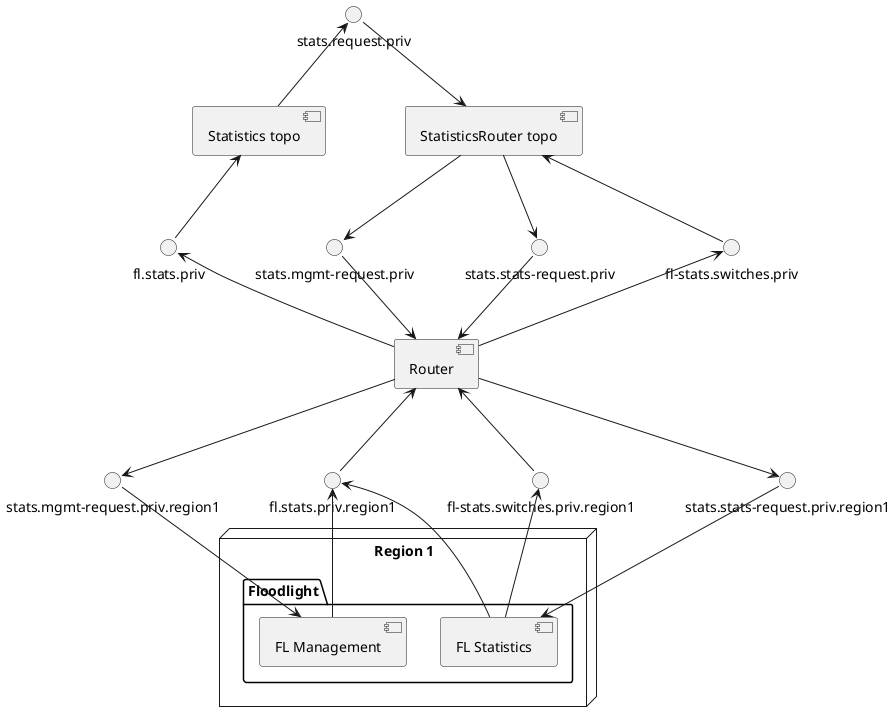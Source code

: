 @startuml

[Statistics topo] as st
[StatisticsRouter topo] as srt
[Router] as r

interface stats.request.priv as s.r.p
interface "stats.mgmt-request.priv" as s.mr.p
interface "stats.stats-request.priv" as s.sr.p
interface "stats.mgmt-request.priv.region1" as s.mr.p.r
interface "stats.stats-request.priv.region1" as s.sr.p.r
interface "fl-stats.switches.priv.region1" as fs.s.p.r
interface "fl-stats.switches.priv" as fs.s.p
interface "fl.stats.priv.region1" as f.s.p.r
interface "fl.stats.priv" as f.s.p

node "Region 1" {
package "Floodlight" {
 [FL Statistics] as fls
 [FL Management] as flm
}
}

st -up-> s.r.p
s.r.p -down-> srt
srt -down-> s.mr.p
srt -down-> s.sr.p
s.mr.p -down-> r
s.sr.p -down-> r
r -down-> s.mr.p.r
r -down-> s.sr.p.r
s.sr.p.r -down-> fls
s.mr.p.r -down-> flm
fls -up-> fs.s.p.r
fs.s.p.r -up-> r
r -up-> fs.s.p
fs.s.p -up-> srt
flm -up-> f.s.p.r
fls -up-> f.s.p.r
f.s.p.r -up-> r
r -up-> f.s.p
f.s.p -up-> st
@enduml
